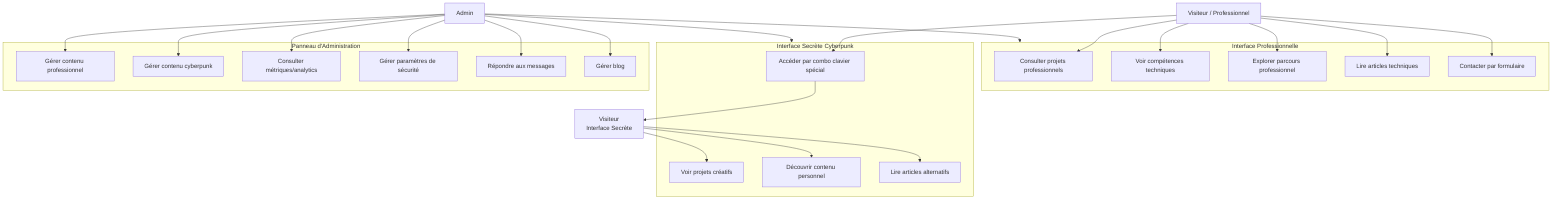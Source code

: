 flowchart TD
    %% Définition des acteurs
    Admin["Admin"]
    ProVisitor["Visiteur / Professionnel"]
    SecretVisitor["Visiteur\nInterface Secrète"]

    %% Systèmes
    subgraph PortfolioPro["Interface Professionnelle"]
        UC1[Consulter projets professionnels]
        UC2[Voir compétences techniques]
        UC3[Explorer parcours professionnel]
        UC4[Lire articles techniques]
        UC5[Contacter par formulaire]
    end

    subgraph PortfolioSecret["Interface Secrète Cyberpunk"]
        UC6[Accéder par combo clavier spécial]
        UC7[Voir projets créatifs]
        UC8[Découvrir contenu personnel]
        UC9[Lire articles alternatifs]
    end

    subgraph AdminPanel["Panneau d'Administration"]
        UC10[Gérer contenu professionnel]
        UC11[Gérer contenu cyberpunk]
        UC12[Consulter métriques/analytics]
        UC13[Gérer paramètres de sécurité]
        UC14[Répondre aux messages]
        UC15[Gérer blog]
    end

    %% Relations visiteur professionnel
    ProVisitor --> UC1
    ProVisitor --> UC2
    ProVisitor --> UC3
    ProVisitor --> UC4
    ProVisitor --> UC5

    %% Relations visiteur interface secrète
    ProVisitor --> UC6
    SecretVisitor --> UC7
    SecretVisitor --> UC8
    SecretVisitor --> UC9

    %% Relation spéciale: transformation
    UC6 --> SecretVisitor

    %% Relations admin
    Admin --> UC10
    Admin --> UC11
    Admin --> UC12
    Admin --> UC13
    Admin --> UC14
    Admin --> UC15

    %% Relations admin avec interfaces
    Admin --> PortfolioPro
    Admin --> PortfolioSecret